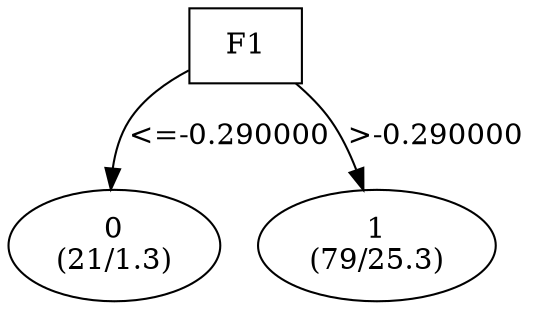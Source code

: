 digraph YaDT {
n0 [ shape=box, label="F1\n"]
n0 -> n1 [label="<=-0.290000"]
n1 [ shape=ellipse, label="0\n(21/1.3)"]
n0 -> n2 [label=">-0.290000"]
n2 [ shape=ellipse, label="1\n(79/25.3)"]
}

